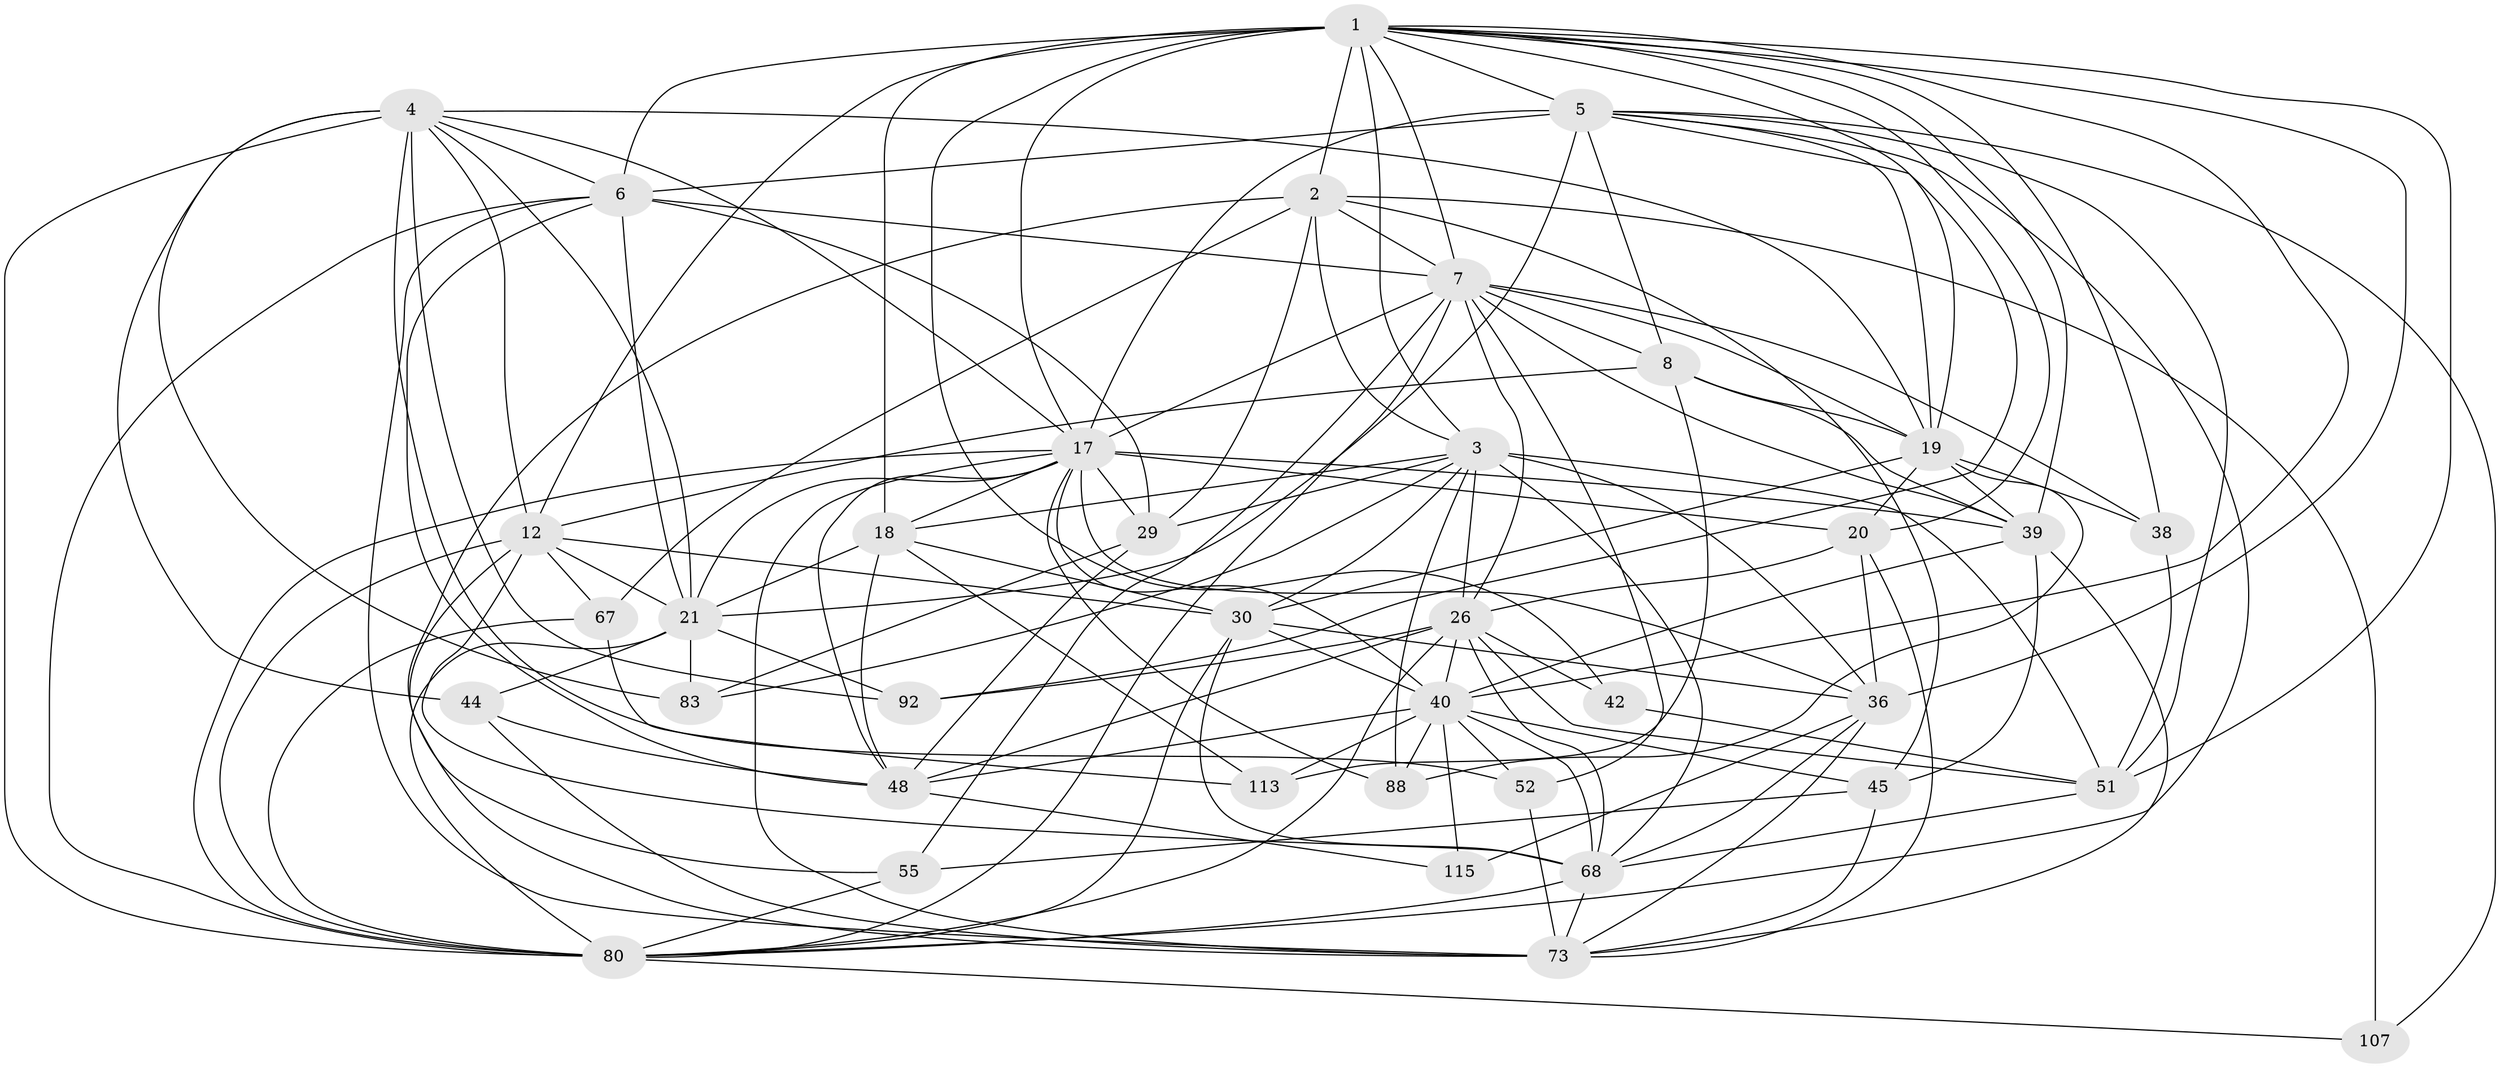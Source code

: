 // original degree distribution, {4: 1.0}
// Generated by graph-tools (version 1.1) at 2025/20/03/04/25 18:20:33]
// undirected, 38 vertices, 144 edges
graph export_dot {
graph [start="1"]
  node [color=gray90,style=filled];
  1 [super="+54+94+37+15"];
  2 [super="+63+47+13"];
  3 [super="+22+84+23"];
  4 [super="+91+10"];
  5 [super="+77+14+111"];
  6 [super="+11"];
  7 [super="+24+16"];
  8 [super="+9"];
  12 [super="+69+25"];
  17 [super="+56+62"];
  18 [super="+43+86"];
  19 [super="+32+64+41"];
  20 [super="+81"];
  21 [super="+72+93+79"];
  26 [super="+76+110+95"];
  29 [super="+87"];
  30 [super="+90+58"];
  36 [super="+85+120+50"];
  38;
  39 [super="+124+100"];
  40 [super="+59+49"];
  42;
  44;
  45 [super="+89"];
  48 [super="+117+65"];
  51 [super="+66"];
  52;
  55;
  67;
  68 [super="+103+82+118"];
  73 [super="+99+74"];
  80 [super="+101+98"];
  83;
  88;
  92;
  107;
  113;
  115;
  1 -- 2 [weight=2];
  1 -- 20;
  1 -- 38;
  1 -- 19;
  1 -- 17;
  1 -- 5;
  1 -- 12 [weight=2];
  1 -- 3;
  1 -- 40;
  1 -- 7;
  1 -- 18 [weight=2];
  1 -- 36;
  1 -- 39;
  1 -- 42 [weight=2];
  1 -- 51;
  1 -- 6;
  2 -- 29;
  2 -- 67;
  2 -- 7 [weight=2];
  2 -- 107 [weight=2];
  2 -- 55;
  2 -- 45 [weight=2];
  2 -- 3;
  3 -- 83;
  3 -- 51 [weight=2];
  3 -- 18;
  3 -- 30;
  3 -- 68;
  3 -- 26 [weight=2];
  3 -- 36 [weight=2];
  3 -- 88;
  3 -- 29;
  4 -- 19;
  4 -- 83;
  4 -- 21;
  4 -- 12;
  4 -- 80;
  4 -- 17;
  4 -- 52;
  4 -- 44;
  4 -- 92;
  4 -- 6;
  5 -- 51;
  5 -- 6 [weight=2];
  5 -- 107;
  5 -- 21;
  5 -- 8;
  5 -- 80;
  5 -- 17 [weight=2];
  5 -- 19;
  5 -- 92;
  6 -- 21;
  6 -- 80 [weight=2];
  6 -- 7;
  6 -- 73 [weight=2];
  6 -- 48;
  6 -- 29;
  7 -- 26 [weight=2];
  7 -- 17;
  7 -- 39;
  7 -- 55;
  7 -- 8;
  7 -- 80;
  7 -- 38;
  7 -- 19;
  7 -- 52;
  8 -- 113;
  8 -- 39;
  8 -- 19;
  8 -- 12;
  12 -- 73;
  12 -- 30;
  12 -- 21;
  12 -- 68;
  12 -- 67;
  12 -- 80;
  17 -- 29;
  17 -- 40;
  17 -- 18;
  17 -- 20;
  17 -- 21;
  17 -- 80;
  17 -- 36;
  17 -- 48;
  17 -- 39;
  17 -- 88;
  17 -- 73;
  18 -- 30;
  18 -- 21;
  18 -- 48;
  18 -- 113;
  19 -- 38;
  19 -- 30;
  19 -- 39;
  19 -- 20;
  19 -- 88;
  20 -- 26;
  20 -- 36;
  20 -- 73;
  21 -- 83;
  21 -- 44;
  21 -- 92;
  21 -- 80;
  26 -- 92;
  26 -- 80;
  26 -- 68;
  26 -- 48;
  26 -- 40;
  26 -- 42;
  26 -- 51;
  29 -- 48;
  29 -- 83;
  30 -- 80;
  30 -- 36;
  30 -- 68;
  30 -- 40;
  36 -- 68;
  36 -- 73;
  36 -- 115 [weight=2];
  38 -- 51;
  39 -- 45;
  39 -- 73;
  39 -- 40;
  40 -- 48;
  40 -- 113;
  40 -- 52;
  40 -- 115;
  40 -- 68;
  40 -- 88;
  40 -- 45;
  42 -- 51;
  44 -- 48;
  44 -- 73;
  45 -- 55;
  45 -- 73;
  48 -- 115;
  51 -- 68;
  52 -- 73;
  55 -- 80;
  67 -- 113;
  67 -- 80;
  68 -- 73 [weight=2];
  68 -- 80;
  80 -- 107;
}
